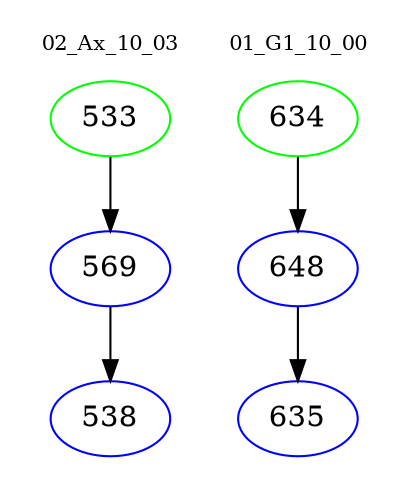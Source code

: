 digraph{
subgraph cluster_0 {
color = white
label = "02_Ax_10_03";
fontsize=10;
T0_533 [label="533", color="green"]
T0_533 -> T0_569 [color="black"]
T0_569 [label="569", color="blue"]
T0_569 -> T0_538 [color="black"]
T0_538 [label="538", color="blue"]
}
subgraph cluster_1 {
color = white
label = "01_G1_10_00";
fontsize=10;
T1_634 [label="634", color="green"]
T1_634 -> T1_648 [color="black"]
T1_648 [label="648", color="blue"]
T1_648 -> T1_635 [color="black"]
T1_635 [label="635", color="blue"]
}
}
